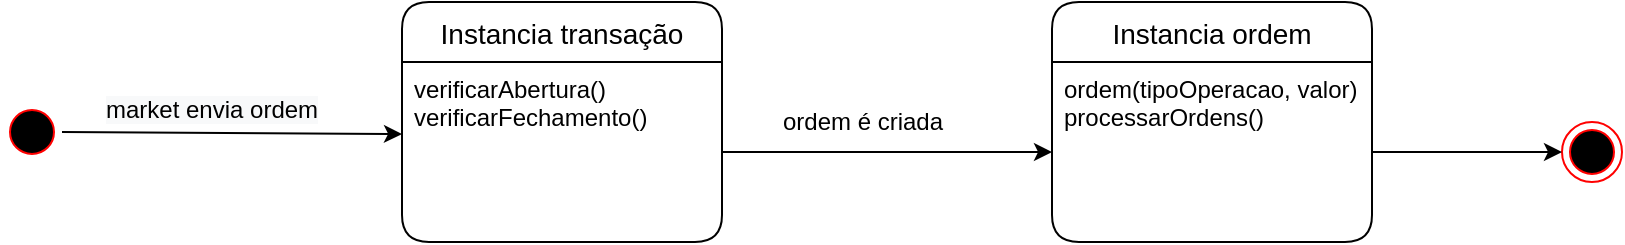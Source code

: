 <mxfile version="18.2.1" type="device"><diagram id="uP5HyBQJBi4eFQkLCWJ7" name="Page-1"><mxGraphModel dx="1382" dy="795" grid="1" gridSize="10" guides="1" tooltips="1" connect="1" arrows="1" fold="1" page="1" pageScale="1" pageWidth="1654" pageHeight="2336" math="0" shadow="0"><root><mxCell id="0"/><mxCell id="1" parent="0"/><mxCell id="L3CQWa56UTbB_HioJODC-2" value="" style="ellipse;html=1;shape=startState;fillColor=#000000;strokeColor=#ff0000;" parent="1" vertex="1"><mxGeometry x="330" y="240" width="30" height="30" as="geometry"/></mxCell><mxCell id="L3CQWa56UTbB_HioJODC-7" value="Instancia transação" style="swimlane;childLayout=stackLayout;horizontal=1;startSize=30;horizontalStack=0;rounded=1;fontSize=14;fontStyle=0;strokeWidth=1;resizeParent=0;resizeLast=1;shadow=0;dashed=0;align=center;fillColor=default;" parent="1" vertex="1"><mxGeometry x="530" y="190" width="160" height="120" as="geometry"><mxRectangle x="220" y="320" width="70" height="30" as="alternateBounds"/></mxGeometry></mxCell><mxCell id="L3CQWa56UTbB_HioJODC-8" value="verificarAbertura()&#10;verificarFechamento()" style="align=left;strokeColor=none;fillColor=none;spacingLeft=4;fontSize=12;verticalAlign=top;resizable=0;rotatable=0;part=1;" parent="L3CQWa56UTbB_HioJODC-7" vertex="1"><mxGeometry y="30" width="160" height="90" as="geometry"/></mxCell><mxCell id="L3CQWa56UTbB_HioJODC-43" value="Instancia ordem" style="swimlane;childLayout=stackLayout;horizontal=1;startSize=30;horizontalStack=0;rounded=1;fontSize=14;fontStyle=0;strokeWidth=1;resizeParent=0;resizeLast=1;shadow=0;dashed=0;align=center;fillColor=default;" parent="1" vertex="1"><mxGeometry x="855" y="190" width="160" height="120" as="geometry"><mxRectangle x="220" y="320" width="70" height="30" as="alternateBounds"/></mxGeometry></mxCell><mxCell id="L3CQWa56UTbB_HioJODC-44" value="ordem(tipoOperacao, valor)&#10;processarOrdens()" style="align=left;strokeColor=none;fillColor=none;spacingLeft=4;fontSize=12;verticalAlign=top;resizable=0;rotatable=0;part=1;" parent="L3CQWa56UTbB_HioJODC-43" vertex="1"><mxGeometry y="30" width="160" height="90" as="geometry"/></mxCell><mxCell id="L3CQWa56UTbB_HioJODC-46" style="edgeStyle=orthogonalEdgeStyle;rounded=0;orthogonalLoop=1;jettySize=auto;html=1;entryX=0;entryY=0.5;entryDx=0;entryDy=0;exitX=1;exitY=0.5;exitDx=0;exitDy=0;" parent="1" source="L3CQWa56UTbB_HioJODC-8" target="L3CQWa56UTbB_HioJODC-44" edge="1"><mxGeometry relative="1" as="geometry"><mxPoint x="665" y="265" as="sourcePoint"/></mxGeometry></mxCell><mxCell id="L3CQWa56UTbB_HioJODC-47" value="ordem é criada" style="text;html=1;align=center;verticalAlign=middle;resizable=0;points=[];autosize=1;strokeColor=none;fillColor=none;" parent="1" vertex="1"><mxGeometry x="710" y="240" width="100" height="20" as="geometry"/></mxCell><mxCell id="6P3JNkc95Tnil8T7xcrF-1" value="" style="endArrow=classic;html=1;rounded=0;exitX=1;exitY=0.5;exitDx=0;exitDy=0;entryX=0;entryY=0.4;entryDx=0;entryDy=0;entryPerimeter=0;" parent="1" source="L3CQWa56UTbB_HioJODC-2" target="L3CQWa56UTbB_HioJODC-8" edge="1"><mxGeometry width="50" height="50" relative="1" as="geometry"><mxPoint x="680" y="430" as="sourcePoint"/><mxPoint x="730" y="380" as="targetPoint"/></mxGeometry></mxCell><mxCell id="6P3JNkc95Tnil8T7xcrF-2" value="&lt;span style=&quot;color: rgb(0, 0, 0); font-family: Helvetica; font-size: 12px; font-style: normal; font-variant-ligatures: normal; font-variant-caps: normal; font-weight: 400; letter-spacing: normal; orphans: 2; text-align: center; text-indent: 0px; text-transform: none; widows: 2; word-spacing: 0px; -webkit-text-stroke-width: 0px; background-color: rgb(248, 249, 250); text-decoration-thickness: initial; text-decoration-style: initial; text-decoration-color: initial; float: none; display: inline !important;&quot;&gt;market envia ordem&lt;/span&gt;" style="text;whiteSpace=wrap;html=1;" parent="1" vertex="1"><mxGeometry x="380" y="230" width="130" height="30" as="geometry"/></mxCell><mxCell id="leviMSdkNng6Uk5y5Kpj-1" value="" style="ellipse;html=1;shape=endState;fillColor=#000000;strokeColor=#ff0000;" vertex="1" parent="1"><mxGeometry x="1110" y="250" width="30" height="30" as="geometry"/></mxCell><mxCell id="leviMSdkNng6Uk5y5Kpj-2" value="" style="endArrow=classic;html=1;rounded=0;entryX=0;entryY=0.5;entryDx=0;entryDy=0;exitX=1;exitY=0.5;exitDx=0;exitDy=0;" edge="1" parent="1" source="L3CQWa56UTbB_HioJODC-44" target="leviMSdkNng6Uk5y5Kpj-1"><mxGeometry width="50" height="50" relative="1" as="geometry"><mxPoint x="680" y="330" as="sourcePoint"/><mxPoint x="730" y="280" as="targetPoint"/></mxGeometry></mxCell></root></mxGraphModel></diagram></mxfile>
